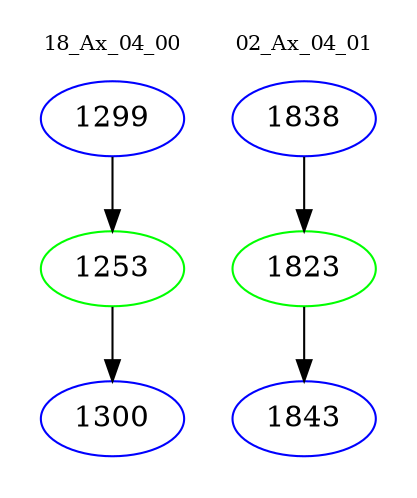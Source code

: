digraph{
subgraph cluster_0 {
color = white
label = "18_Ax_04_00";
fontsize=10;
T0_1299 [label="1299", color="blue"]
T0_1299 -> T0_1253 [color="black"]
T0_1253 [label="1253", color="green"]
T0_1253 -> T0_1300 [color="black"]
T0_1300 [label="1300", color="blue"]
}
subgraph cluster_1 {
color = white
label = "02_Ax_04_01";
fontsize=10;
T1_1838 [label="1838", color="blue"]
T1_1838 -> T1_1823 [color="black"]
T1_1823 [label="1823", color="green"]
T1_1823 -> T1_1843 [color="black"]
T1_1843 [label="1843", color="blue"]
}
}
